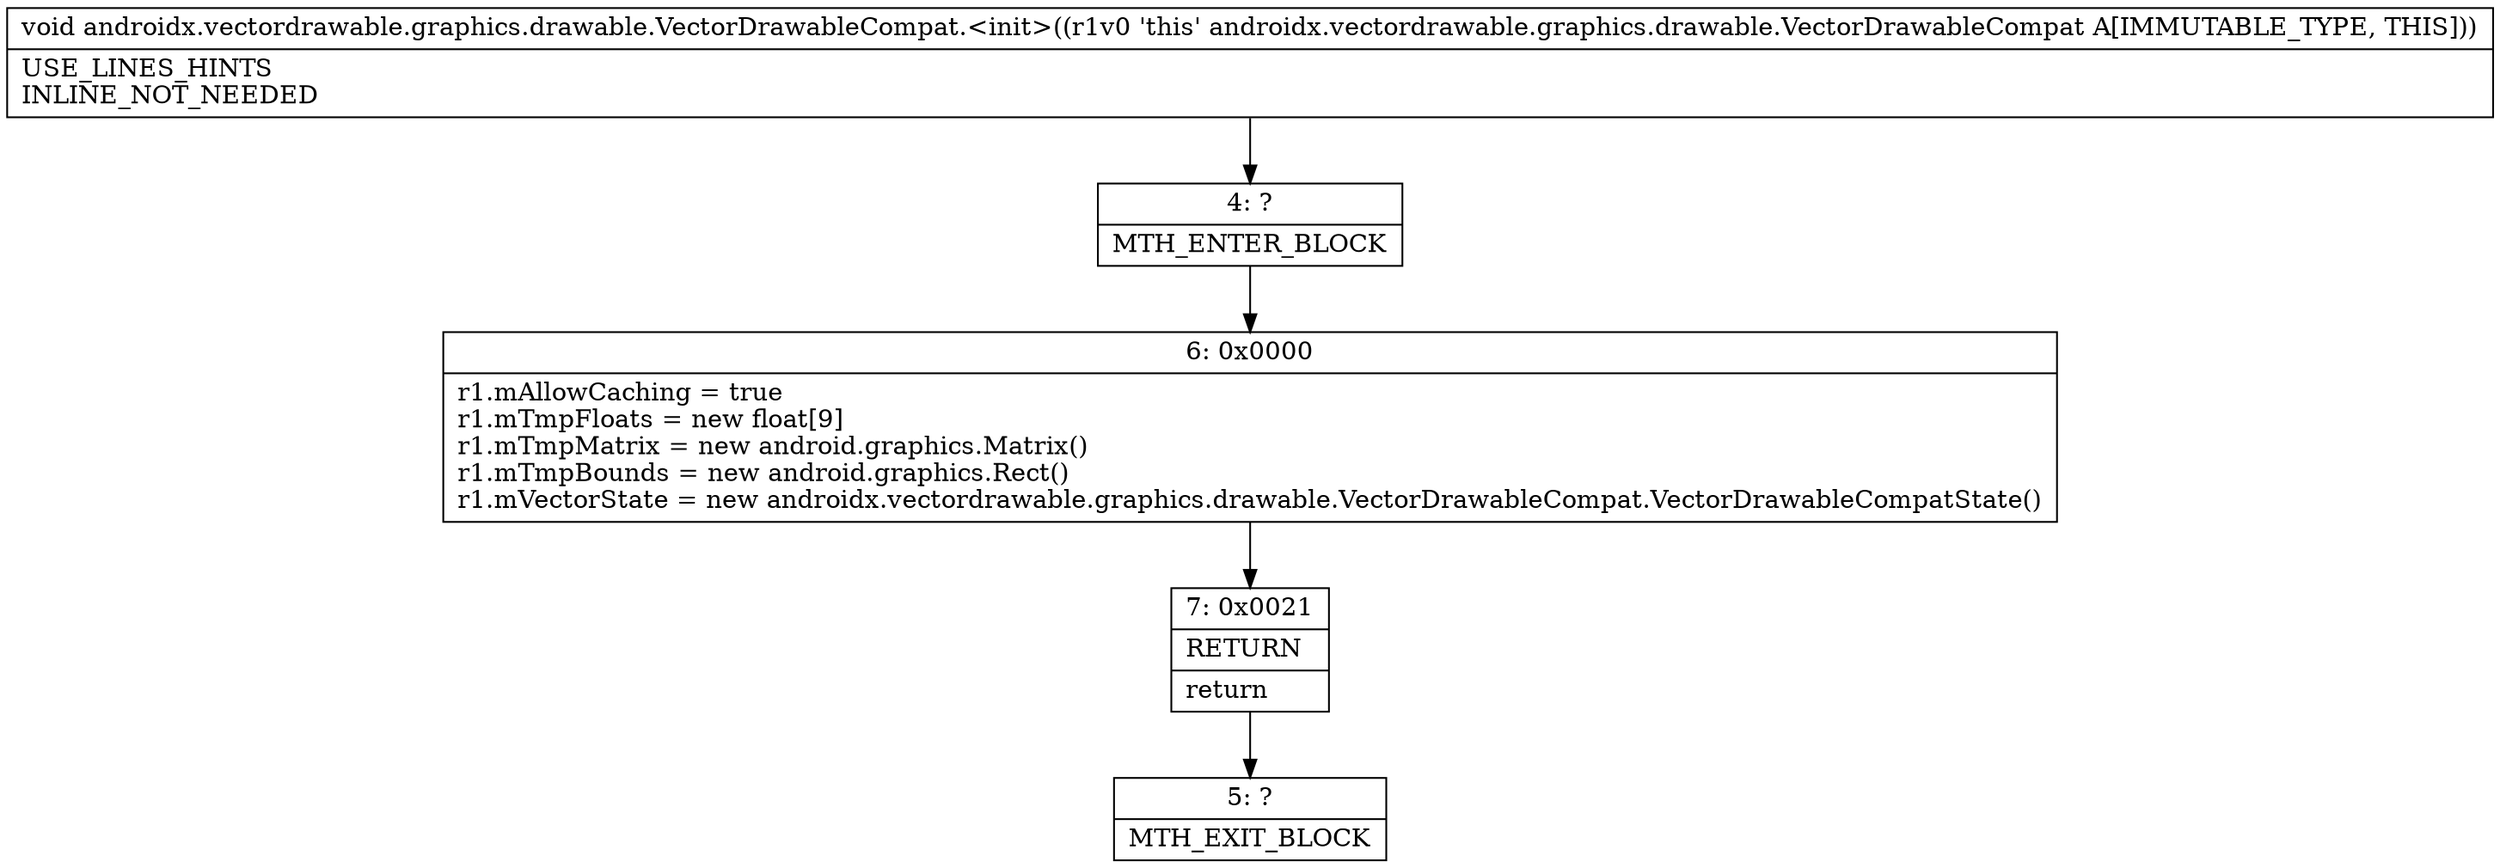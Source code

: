 digraph "CFG forandroidx.vectordrawable.graphics.drawable.VectorDrawableCompat.\<init\>()V" {
Node_4 [shape=record,label="{4\:\ ?|MTH_ENTER_BLOCK\l}"];
Node_6 [shape=record,label="{6\:\ 0x0000|r1.mAllowCaching = true\lr1.mTmpFloats = new float[9]\lr1.mTmpMatrix = new android.graphics.Matrix()\lr1.mTmpBounds = new android.graphics.Rect()\lr1.mVectorState = new androidx.vectordrawable.graphics.drawable.VectorDrawableCompat.VectorDrawableCompatState()\l}"];
Node_7 [shape=record,label="{7\:\ 0x0021|RETURN\l|return\l}"];
Node_5 [shape=record,label="{5\:\ ?|MTH_EXIT_BLOCK\l}"];
MethodNode[shape=record,label="{void androidx.vectordrawable.graphics.drawable.VectorDrawableCompat.\<init\>((r1v0 'this' androidx.vectordrawable.graphics.drawable.VectorDrawableCompat A[IMMUTABLE_TYPE, THIS]))  | USE_LINES_HINTS\lINLINE_NOT_NEEDED\l}"];
MethodNode -> Node_4;Node_4 -> Node_6;
Node_6 -> Node_7;
Node_7 -> Node_5;
}

